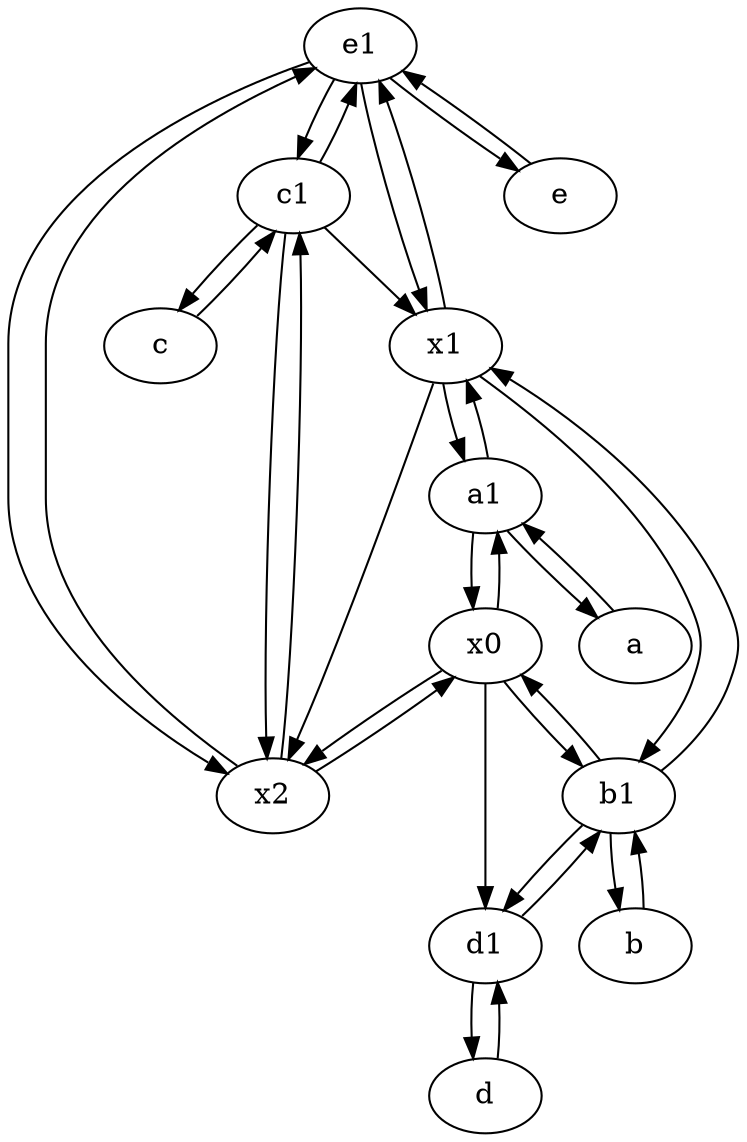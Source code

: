 digraph  {
	e1 [pos="25,45!"];
	x0;
	b1 [pos="45,20!"];
	c1 [pos="30,15!"];
	d1 [pos="25,30!"];
	c [pos="20,10!"];
	x2;
	b [pos="50,20!"];
	a [pos="40,10!"];
	d [pos="20,30!"];
	a1 [pos="40,15!"];
	e [pos="30,50!"];
	x1;
	x2 -> e1;
	c -> c1;
	a1 -> x1;
	x1 -> x2;
	x1 -> e1;
	x2 -> x0;
	c1 -> c;
	d1 -> b1;
	c1 -> x1;
	b1 -> x1;
	x1 -> a1;
	b -> b1;
	a1 -> a;
	c1 -> e1;
	e1 -> x2;
	e1 -> c1;
	x0 -> a1;
	e -> e1;
	d1 -> d;
	a1 -> x0;
	b1 -> x0;
	e1 -> x1;
	d -> d1;
	x0 -> x2;
	x0 -> d1;
	e1 -> e;
	c1 -> x2;
	x0 -> b1;
	a -> a1;
	x2 -> c1;
	b1 -> b;
	x1 -> b1;
	b1 -> d1;

	}